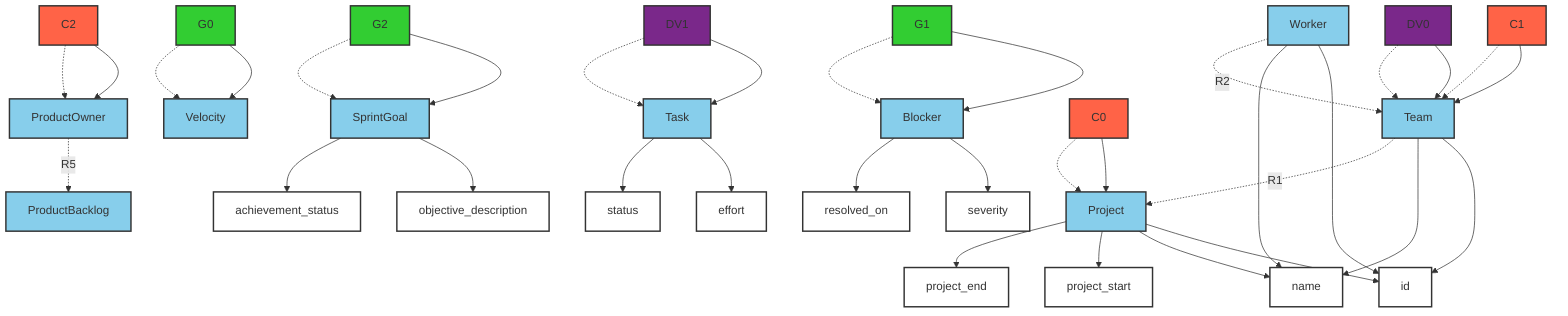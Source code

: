 graph TD
    classDef entity fill:#87CEEB,stroke:#333,stroke-width:2px;
    classDef attribute fill:#FFFFFF,stroke:#333,stroke-width:2px;
    classDef relation fill:#FFA07A,stroke:#333,stroke-width:2px;
    classDef goal fill:#32CD32,stroke:#333,stroke-width:2px;
    classDef condition fill:#FF6347,stroke:#333,stroke-width:2px;
    classDef decisionVariable fill:#7A288A,stroke:#333,stroke-width:2px;

    %% Entities
    Project:::entity --> id:::attribute
    Project --> name:::attribute
    Project --> project_start:::attribute
    Project --> project_end:::attribute
    Team:::entity --> id:::attribute
    Team --> name:::attribute
    Worker:::entity --> id:::attribute
    Worker --> name:::attribute

    %% Relations
    Team -.->|R1| Project:::entity
    Worker -.->|R2| Team:::entity
    ProductOwner:::entity -.->|R5| ProductBacklog:::entity

    %% Goals
    G0:::goal --> Velocity:::entity
    G1:::goal --> Blocker:::entity
    G2:::goal --> SprintGoal:::entity

    %% Conditions
    C0:::condition --> Project:::entity
    C1:::condition --> Team:::entity
    C2:::condition --> ProductOwner:::entity

    %% Decision Variables
    DV0:::decisionVariable --> Team:::entity
    DV1:::decisionVariable --> Task:::entity

    %% Entity-Attribute Connections
    SprintGoal:::entity --> objective_description:::attribute
    SprintGoal --> achievement_status:::attribute
    Task:::entity --> effort:::attribute
    Task --> status:::attribute
    Blocker:::entity --> severity:::attribute
    Blocker --> resolved_on:::attribute

    %% Goal-Entity Connections
    G0:::goal -.-> Velocity:::entity
    G1:::goal -.-> Blocker:::entity
    G2:::goal -.-> SprintGoal:::entity

    %% Condition-Entity Connections
    C0:::condition -.-> Project:::entity
    C1:::condition -.-> Team:::entity
    C2:::condition -.-> ProductOwner:::entity

    %% DecisionVariable-Entity Connections
    DV0:::decisionVariable -.-> Team:::entity
    DV1:::decisionVariable -.-> Task:::entity
